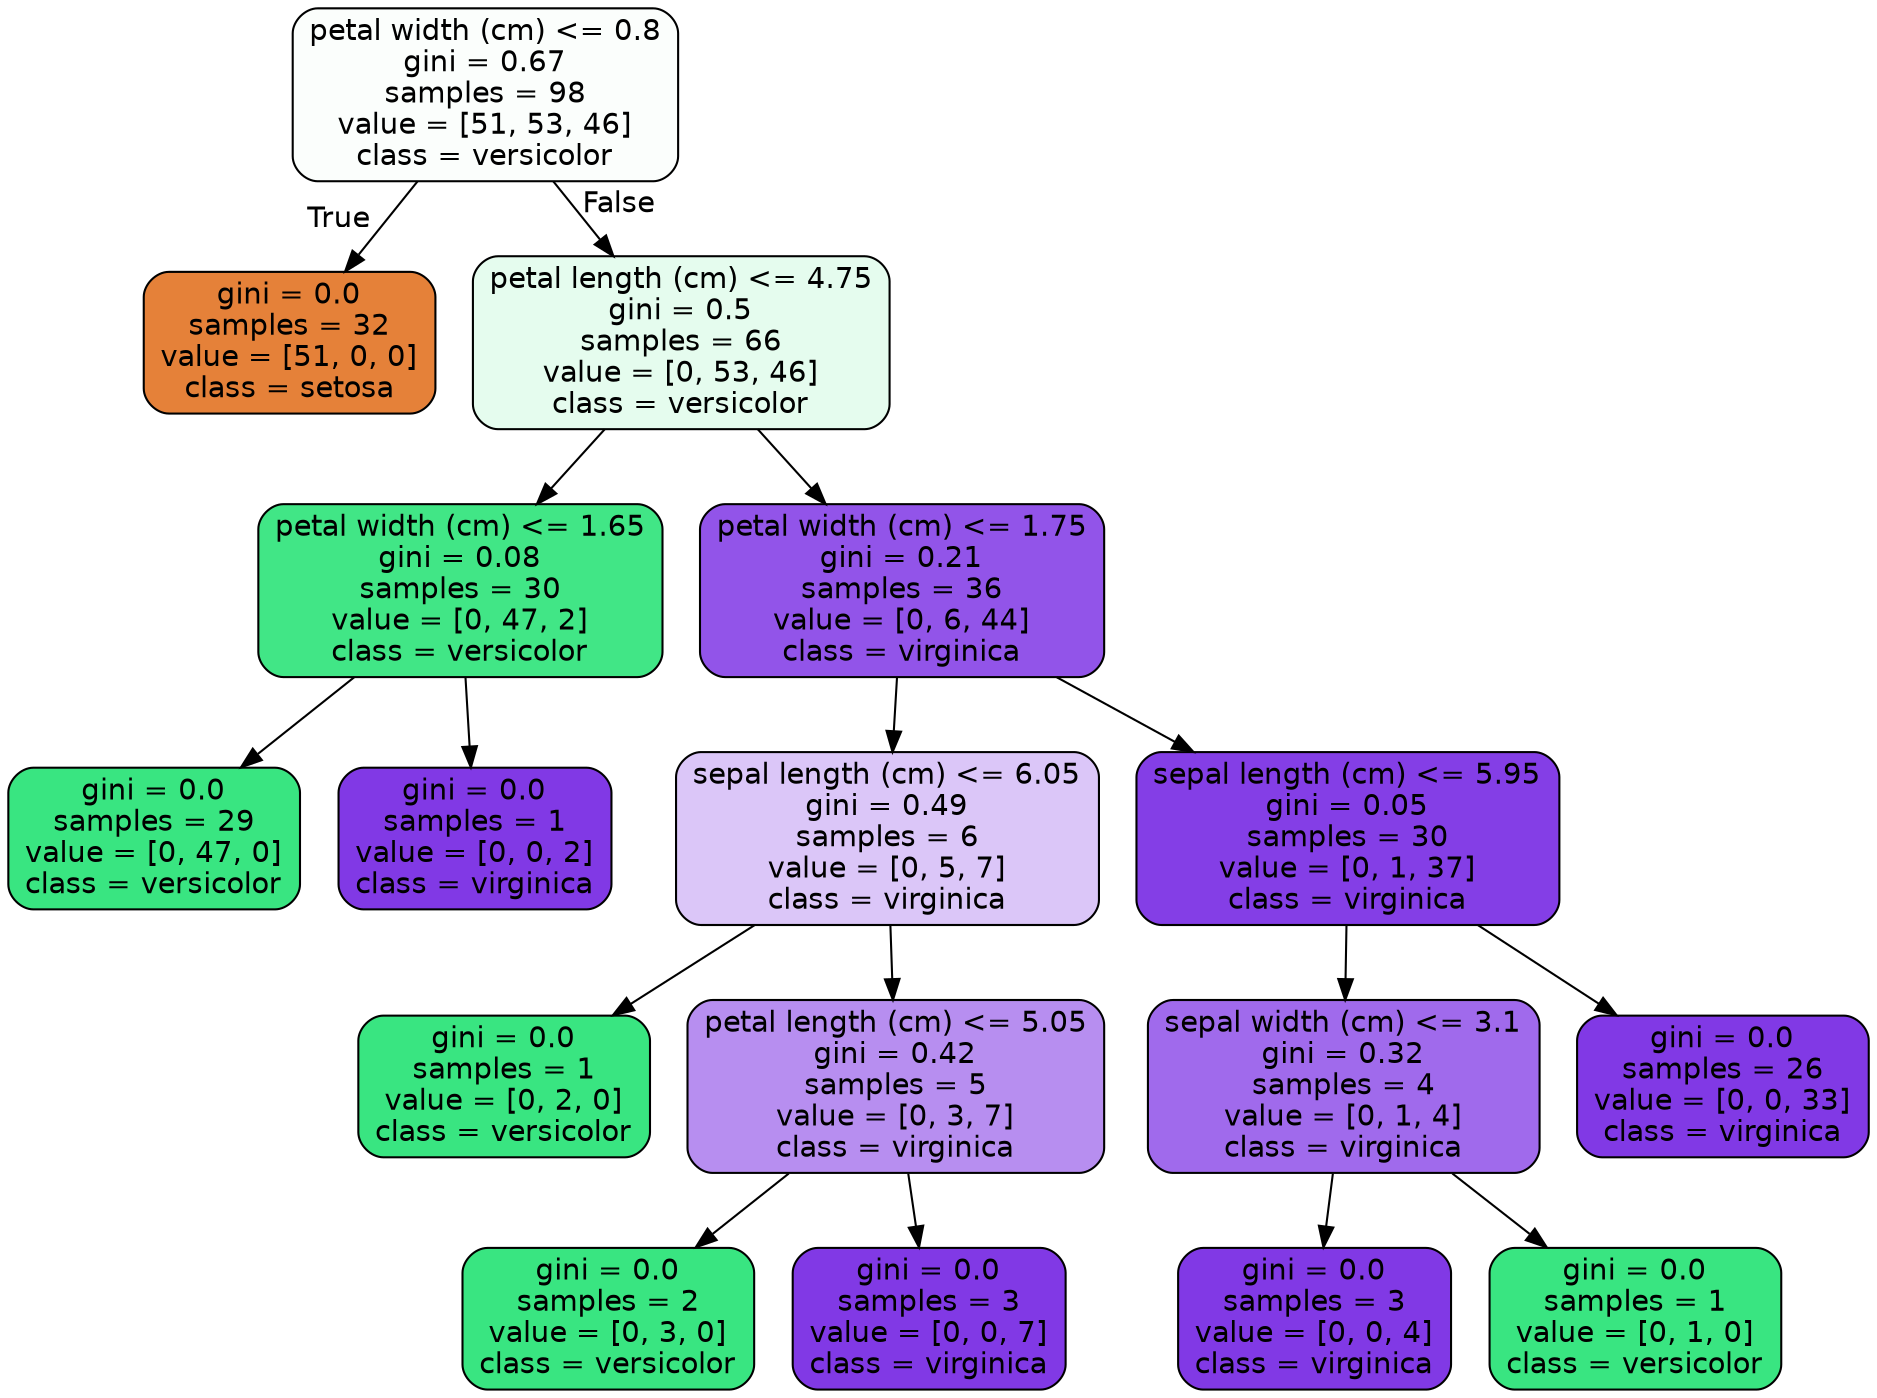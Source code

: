 digraph Tree {
node [shape=box, style="filled, rounded", color="black", fontname=helvetica] ;
edge [fontname=helvetica] ;
0 [label="petal width (cm) <= 0.8\ngini = 0.67\nsamples = 98\nvalue = [51, 53, 46]\nclass = versicolor", fillcolor="#fbfefc"] ;
1 [label="gini = 0.0\nsamples = 32\nvalue = [51, 0, 0]\nclass = setosa", fillcolor="#e58139"] ;
0 -> 1 [labeldistance=2.5, labelangle=45, headlabel="True"] ;
2 [label="petal length (cm) <= 4.75\ngini = 0.5\nsamples = 66\nvalue = [0, 53, 46]\nclass = versicolor", fillcolor="#e5fcee"] ;
0 -> 2 [labeldistance=2.5, labelangle=-45, headlabel="False"] ;
3 [label="petal width (cm) <= 1.65\ngini = 0.08\nsamples = 30\nvalue = [0, 47, 2]\nclass = versicolor", fillcolor="#41e686"] ;
2 -> 3 ;
4 [label="gini = 0.0\nsamples = 29\nvalue = [0, 47, 0]\nclass = versicolor", fillcolor="#39e581"] ;
3 -> 4 ;
5 [label="gini = 0.0\nsamples = 1\nvalue = [0, 0, 2]\nclass = virginica", fillcolor="#8139e5"] ;
3 -> 5 ;
6 [label="petal width (cm) <= 1.75\ngini = 0.21\nsamples = 36\nvalue = [0, 6, 44]\nclass = virginica", fillcolor="#9254e9"] ;
2 -> 6 ;
7 [label="sepal length (cm) <= 6.05\ngini = 0.49\nsamples = 6\nvalue = [0, 5, 7]\nclass = virginica", fillcolor="#dbc6f8"] ;
6 -> 7 ;
8 [label="gini = 0.0\nsamples = 1\nvalue = [0, 2, 0]\nclass = versicolor", fillcolor="#39e581"] ;
7 -> 8 ;
9 [label="petal length (cm) <= 5.05\ngini = 0.42\nsamples = 5\nvalue = [0, 3, 7]\nclass = virginica", fillcolor="#b78ef0"] ;
7 -> 9 ;
10 [label="gini = 0.0\nsamples = 2\nvalue = [0, 3, 0]\nclass = versicolor", fillcolor="#39e581"] ;
9 -> 10 ;
11 [label="gini = 0.0\nsamples = 3\nvalue = [0, 0, 7]\nclass = virginica", fillcolor="#8139e5"] ;
9 -> 11 ;
12 [label="sepal length (cm) <= 5.95\ngini = 0.05\nsamples = 30\nvalue = [0, 1, 37]\nclass = virginica", fillcolor="#843ee6"] ;
6 -> 12 ;
13 [label="sepal width (cm) <= 3.1\ngini = 0.32\nsamples = 4\nvalue = [0, 1, 4]\nclass = virginica", fillcolor="#a06aec"] ;
12 -> 13 ;
14 [label="gini = 0.0\nsamples = 3\nvalue = [0, 0, 4]\nclass = virginica", fillcolor="#8139e5"] ;
13 -> 14 ;
15 [label="gini = 0.0\nsamples = 1\nvalue = [0, 1, 0]\nclass = versicolor", fillcolor="#39e581"] ;
13 -> 15 ;
16 [label="gini = 0.0\nsamples = 26\nvalue = [0, 0, 33]\nclass = virginica", fillcolor="#8139e5"] ;
12 -> 16 ;
}
